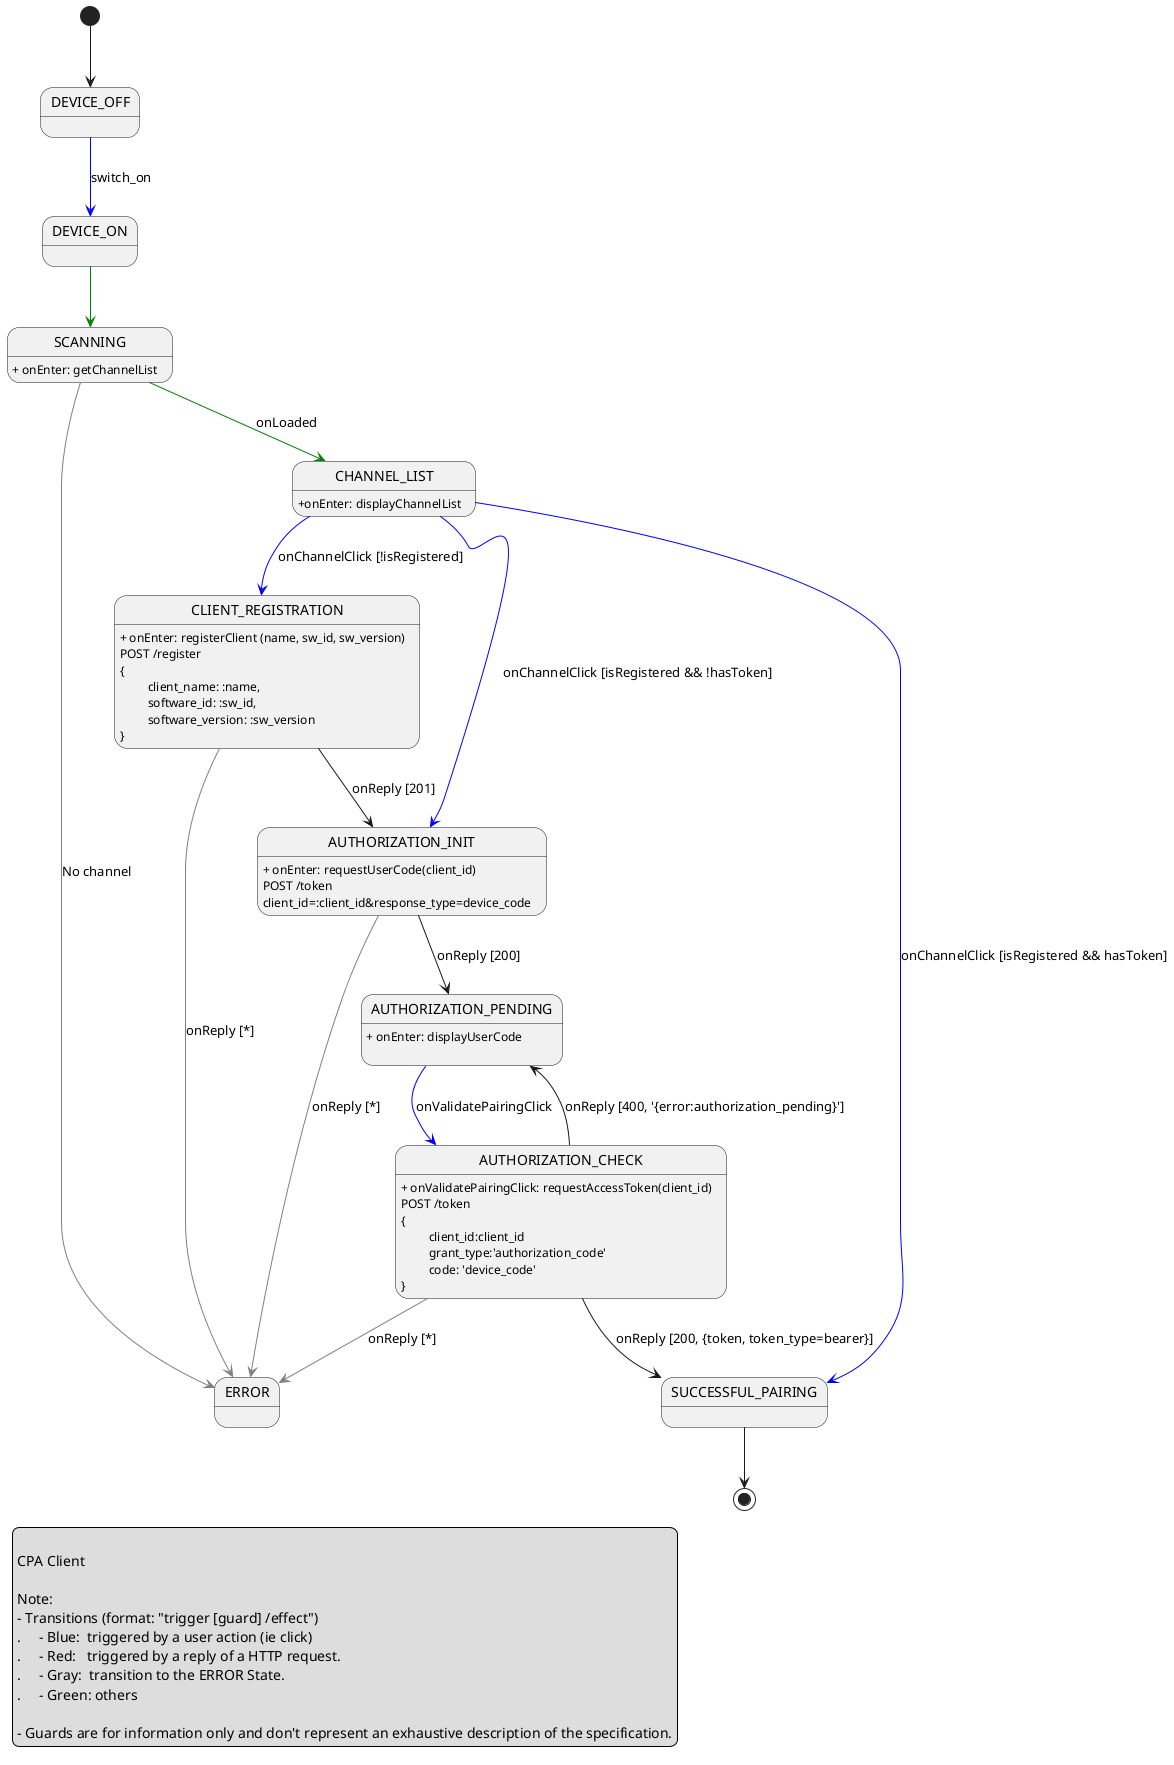 @startuml


[*] --> DEVICE_OFF

'State declaration
state DEVICE_OFF
state SCANNING
state CHANNEL_LIST
state CLIENT_REGISTRATION
state AUTHORIZATION_INIT
state AUTHORIZATION_PENDING
state SUCCESSFUL_PAIRING
state ERROR


'State definition

SCANNING: + onEnter: getChannelList

CHANNEL_LIST: +onEnter: displayChannelList

CLIENT_REGISTRATION: + onEnter: registerClient (name, sw_id, sw_version)
CLIENT_REGISTRATION:  POST /register
CLIENT_REGISTRATION:  {
CLIENT_REGISTRATION:  \t client_name: :name,
CLIENT_REGISTRATION:  \t software_id: :sw_id,
CLIENT_REGISTRATION:  \t software_version: :sw_version
CLIENT_REGISTRATION:  }


AUTHORIZATION_INIT: + onEnter: requestUserCode(client_id)
AUTHORIZATION_INIT: POST /token
AUTHORIZATION_INIT: client_id=:client_id&response_type=device_code


AUTHORIZATION_PENDING: + onEnter: displayUserCode
AUTHORIZATION_PENDING:

AUTHORIZATION_CHECK: + onValidatePairingClick: requestAccessToken(client_id)
AUTHORIZATION_CHECK: POST /token
AUTHORIZATION_CHECK: {
AUTHORIZATION_CHECK: \t client_id:client_id
AUTHORIZATION_CHECK: \t grant_type:'authorization_code'
AUTHORIZATION_CHECK: \t code: 'device_code'
AUTHORIZATION_CHECK: }


'Transitions

DEVICE_OFF -[#blue]-> DEVICE_ON: switch_on
DEVICE_ON -[#green]-> SCANNING

SCANNING -[#green]-> CHANNEL_LIST: onLoaded
SCANNING -[#gray]right-> ERROR: No channel

CHANNEL_LIST -[#blue]-> CLIENT_REGISTRATION: onChannelClick [!isRegistered]
CHANNEL_LIST -[#blue]-> AUTHORIZATION_INIT: onChannelClick [isRegistered && !hasToken]
CHANNEL_LIST -[#blue]-> SUCCESSFUL_PAIRING: onChannelClick [isRegistered && hasToken]

CLIENT_REGISTRATION --> AUTHORIZATION_INIT: onReply [201]
CLIENT_REGISTRATION -[#gray]-> ERROR: onReply [*]

AUTHORIZATION_INIT --> AUTHORIZATION_PENDING: onReply [200]
AUTHORIZATION_INIT -[#gray]-> ERROR: onReply [*]


AUTHORIZATION_PENDING -[#blue]-> AUTHORIZATION_CHECK: onValidatePairingClick

AUTHORIZATION_CHECK --> SUCCESSFUL_PAIRING: onReply [200, {token, token_type=bearer}]
AUTHORIZATION_CHECK --> AUTHORIZATION_PENDING: onReply [400, '{error:authorization_pending}']
AUTHORIZATION_CHECK -[#gray]-> ERROR: onReply [*]

SUCCESSFUL_PAIRING --> [*]


'Legend

legend left

CPA Client

Note:
- Transitions (format: "trigger [guard] /effect")
.     - Blue:  triggered by a user action (ie click)
.     - Red:   triggered by a reply of a HTTP request.
.     - Gray:  transition to the ERROR State.
.     - Green: others

- Guards are for information only and don't represent an exhaustive description of the specification.
endlegend



' note right of STATE: "transition: trigger[guard]/effect"

@enduml
